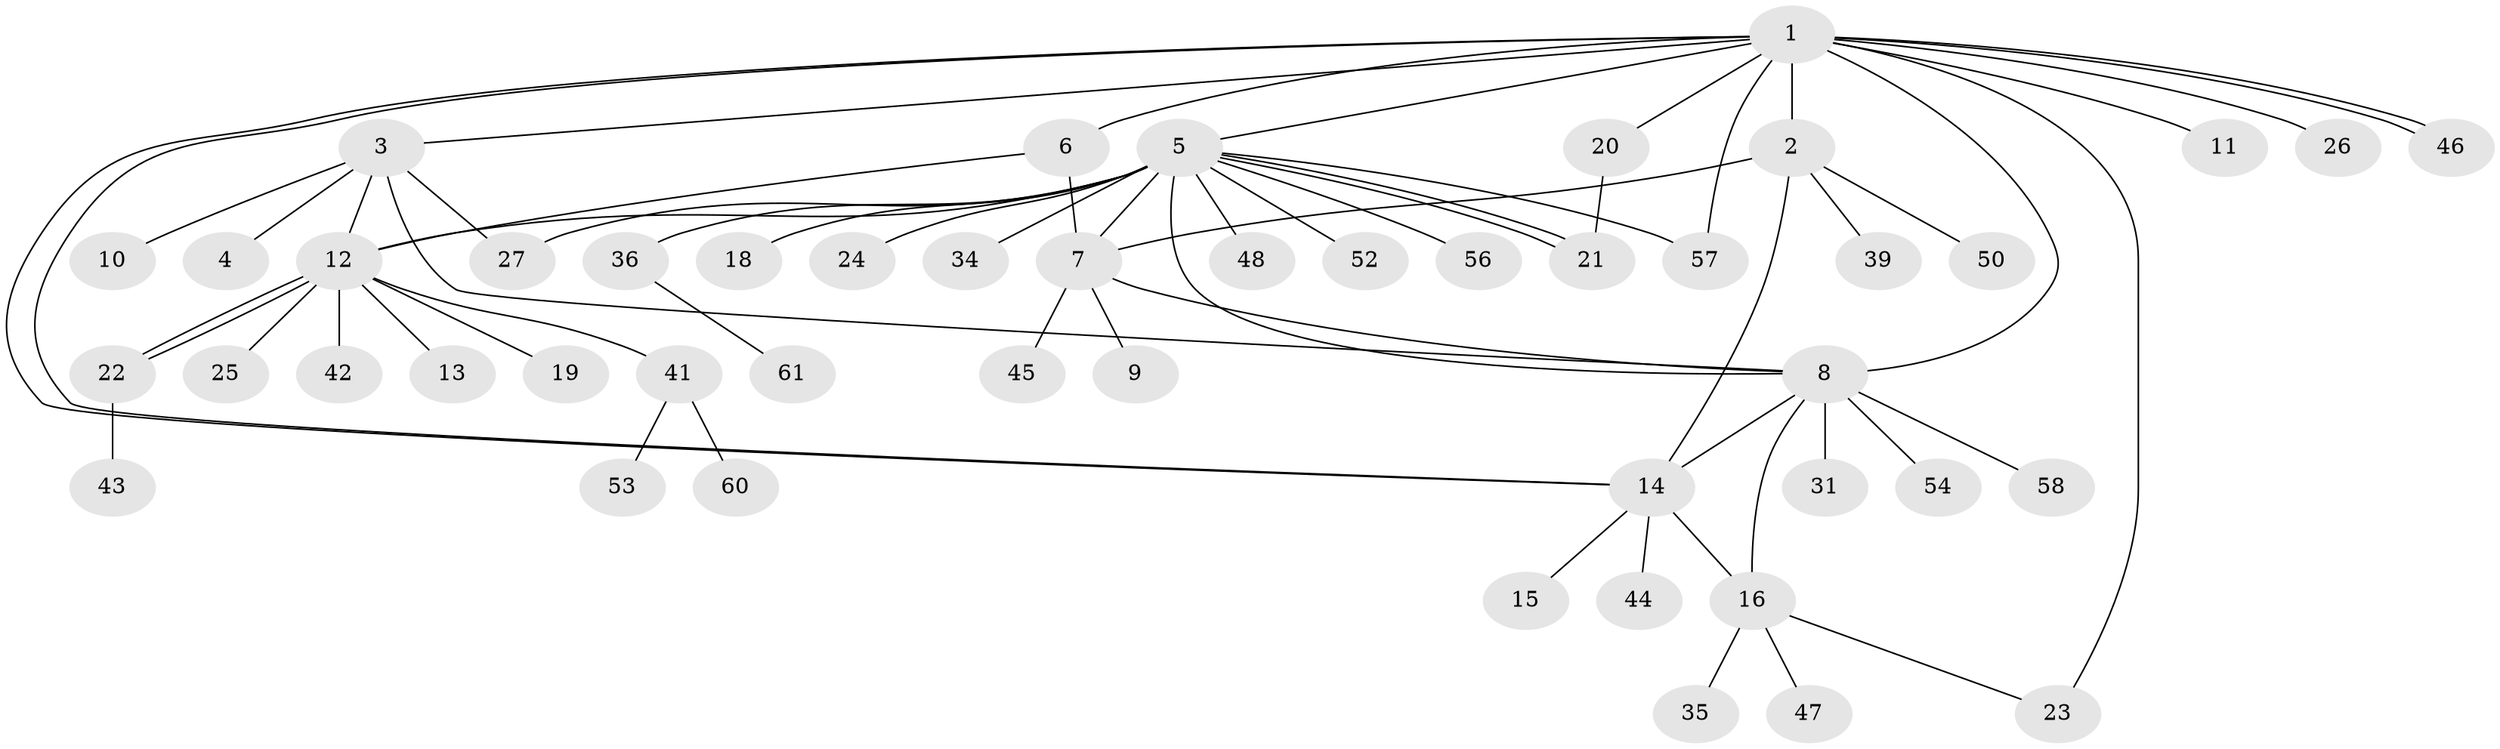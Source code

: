 // Generated by graph-tools (version 1.1) at 2025/51/02/27/25 19:51:54]
// undirected, 48 vertices, 65 edges
graph export_dot {
graph [start="1"]
  node [color=gray90,style=filled];
  1 [super="+62"];
  2 [super="+51"];
  3 [super="+30"];
  4;
  5 [super="+59"];
  6;
  7 [super="+17"];
  8 [super="+38"];
  9;
  10;
  11 [super="+55"];
  12 [super="+32"];
  13;
  14 [super="+33"];
  15;
  16 [super="+40"];
  18;
  19;
  20 [super="+49"];
  21 [super="+29"];
  22;
  23;
  24;
  25 [super="+28"];
  26;
  27 [super="+37"];
  31;
  34;
  35;
  36;
  39;
  41;
  42;
  43;
  44;
  45;
  46;
  47;
  48;
  50;
  52;
  53;
  54;
  56;
  57;
  58;
  60;
  61;
  1 -- 2 [weight=2];
  1 -- 3;
  1 -- 5;
  1 -- 6;
  1 -- 8;
  1 -- 11;
  1 -- 14;
  1 -- 14;
  1 -- 20;
  1 -- 23;
  1 -- 26;
  1 -- 46;
  1 -- 46;
  1 -- 57;
  2 -- 7;
  2 -- 14;
  2 -- 39;
  2 -- 50;
  3 -- 4;
  3 -- 8;
  3 -- 10;
  3 -- 12;
  3 -- 27;
  5 -- 8;
  5 -- 12;
  5 -- 18;
  5 -- 21;
  5 -- 21;
  5 -- 24;
  5 -- 27;
  5 -- 34;
  5 -- 36;
  5 -- 48;
  5 -- 52;
  5 -- 56;
  5 -- 57;
  5 -- 7;
  6 -- 7;
  6 -- 12;
  7 -- 9;
  7 -- 45;
  7 -- 8;
  8 -- 14 [weight=2];
  8 -- 16;
  8 -- 31;
  8 -- 54;
  8 -- 58;
  12 -- 13;
  12 -- 19;
  12 -- 22;
  12 -- 22;
  12 -- 25;
  12 -- 41;
  12 -- 42;
  14 -- 15;
  14 -- 16 [weight=2];
  14 -- 44;
  16 -- 35;
  16 -- 47;
  16 -- 23;
  20 -- 21;
  22 -- 43;
  36 -- 61;
  41 -- 53;
  41 -- 60;
}
